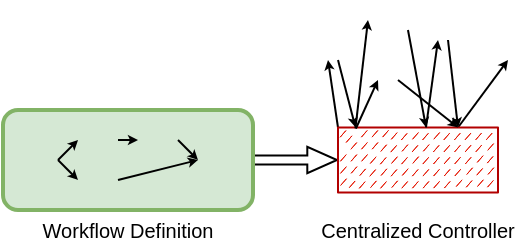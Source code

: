 <mxfile version="15.7.0" type="dropbox"><diagram id="YRmxafh_-nVxqGmwZTBy" name="Page-1"><mxGraphModel dx="813" dy="453" grid="1" gridSize="10" guides="1" tooltips="1" connect="1" arrows="1" fold="1" page="1" pageScale="1" pageWidth="850" pageHeight="1100" math="0" shadow="0"><root><mxCell id="0"/><mxCell id="1" parent="0"/><mxCell id="PoKREInXJnyAx2yR37GF-67" style="edgeStyle=orthogonalEdgeStyle;curved=1;rounded=0;orthogonalLoop=1;jettySize=auto;html=1;exitX=1;exitY=0.5;exitDx=0;exitDy=0;entryX=0;entryY=0.5;entryDx=0;entryDy=0;fontSize=10;fontColor=#000000;startArrow=none;startFill=0;endArrow=classic;endFill=1;strokeWidth=1;elbow=vertical;shape=flexArrow;width=4.571;startSize=4.617;endSize=4.617;endWidth=7.673;" edge="1" parent="1" source="PoKREInXJnyAx2yR37GF-22" target="PoKREInXJnyAx2yR37GF-66"><mxGeometry relative="1" as="geometry"/></mxCell><mxCell id="PoKREInXJnyAx2yR37GF-22" value="" style="rounded=1;whiteSpace=wrap;html=1;fillColor=#D5E8D4;sketch=0;fillStyle=solid;glass=0;shadow=0;strokeColor=#82b366;strokeWidth=2;" vertex="1" parent="1"><mxGeometry x="142.5" y="255" width="125" height="50" as="geometry"/></mxCell><mxCell id="PoKREInXJnyAx2yR37GF-13" style="edgeStyle=none;rounded=0;orthogonalLoop=1;jettySize=auto;html=1;exitX=1;exitY=0.5;exitDx=0;exitDy=0;entryX=0;entryY=0.5;entryDx=0;entryDy=0;endArrow=classic;endFill=1;startSize=2;endSize=2;strokeWidth=1;" edge="1" parent="1" source="PoKREInXJnyAx2yR37GF-4" target="PoKREInXJnyAx2yR37GF-6"><mxGeometry relative="1" as="geometry"/></mxCell><mxCell id="PoKREInXJnyAx2yR37GF-14" style="edgeStyle=none;rounded=0;orthogonalLoop=1;jettySize=auto;html=1;exitX=1;exitY=0.5;exitDx=0;exitDy=0;entryX=0;entryY=0.5;entryDx=0;entryDy=0;endArrow=classic;endFill=1;startSize=2;endSize=2;strokeWidth=1;" edge="1" parent="1" source="PoKREInXJnyAx2yR37GF-4" target="PoKREInXJnyAx2yR37GF-7"><mxGeometry relative="1" as="geometry"/></mxCell><mxCell id="PoKREInXJnyAx2yR37GF-4" value="" style="shape=image;verticalLabelPosition=bottom;labelBackgroundColor=#ffffff;verticalAlign=top;aspect=fixed;imageAspect=0;image=https://images.squarespace-cdn.com/content/v1/51814c87e4b0c1fda9c1fc50/1528473310893-RH0HG7R5C0QURMFQJBSU/600px-AWS_Lambda_logo.svg.png?format=500w;imageBackground=none;" vertex="1" parent="1"><mxGeometry x="150" y="270" width="20" height="20" as="geometry"/></mxCell><mxCell id="PoKREInXJnyAx2yR37GF-16" style="edgeStyle=none;rounded=0;orthogonalLoop=1;jettySize=auto;html=1;exitX=1;exitY=0.5;exitDx=0;exitDy=0;entryX=0;entryY=0.5;entryDx=0;entryDy=0;endArrow=classic;endFill=1;startSize=2;endSize=2;strokeWidth=1;" edge="1" parent="1" source="PoKREInXJnyAx2yR37GF-6" target="PoKREInXJnyAx2yR37GF-10"><mxGeometry relative="1" as="geometry"/></mxCell><mxCell id="PoKREInXJnyAx2yR37GF-6" value="" style="shape=image;verticalLabelPosition=bottom;labelBackgroundColor=#ffffff;verticalAlign=top;aspect=fixed;imageAspect=0;image=https://images.squarespace-cdn.com/content/v1/51814c87e4b0c1fda9c1fc50/1528473310893-RH0HG7R5C0QURMFQJBSU/600px-AWS_Lambda_logo.svg.png?format=500w;imageBackground=none;" vertex="1" parent="1"><mxGeometry x="180" y="260" width="20" height="20" as="geometry"/></mxCell><mxCell id="PoKREInXJnyAx2yR37GF-18" style="edgeStyle=none;rounded=0;orthogonalLoop=1;jettySize=auto;html=1;exitX=1;exitY=0.5;exitDx=0;exitDy=0;entryX=0;entryY=0.5;entryDx=0;entryDy=0;endArrow=classic;endFill=1;startSize=2;endSize=2;strokeWidth=1;" edge="1" parent="1" source="PoKREInXJnyAx2yR37GF-7" target="PoKREInXJnyAx2yR37GF-11"><mxGeometry relative="1" as="geometry"/></mxCell><mxCell id="PoKREInXJnyAx2yR37GF-7" value="" style="shape=image;verticalLabelPosition=bottom;labelBackgroundColor=#ffffff;verticalAlign=top;aspect=fixed;imageAspect=0;image=https://images.squarespace-cdn.com/content/v1/51814c87e4b0c1fda9c1fc50/1528473310893-RH0HG7R5C0QURMFQJBSU/600px-AWS_Lambda_logo.svg.png?format=500w;imageBackground=none;" vertex="1" parent="1"><mxGeometry x="180" y="280" width="20" height="20" as="geometry"/></mxCell><mxCell id="PoKREInXJnyAx2yR37GF-20" style="edgeStyle=none;rounded=0;orthogonalLoop=1;jettySize=auto;html=1;exitX=1;exitY=0.5;exitDx=0;exitDy=0;entryX=0;entryY=0.5;entryDx=0;entryDy=0;endArrow=classic;endFill=1;startSize=2;endSize=2;strokeWidth=1;" edge="1" parent="1" source="PoKREInXJnyAx2yR37GF-10" target="PoKREInXJnyAx2yR37GF-11"><mxGeometry relative="1" as="geometry"/></mxCell><mxCell id="PoKREInXJnyAx2yR37GF-10" value="" style="shape=image;verticalLabelPosition=bottom;labelBackgroundColor=#ffffff;verticalAlign=top;aspect=fixed;imageAspect=0;image=https://images.squarespace-cdn.com/content/v1/51814c87e4b0c1fda9c1fc50/1528473310893-RH0HG7R5C0QURMFQJBSU/600px-AWS_Lambda_logo.svg.png?format=500w;imageBackground=none;" vertex="1" parent="1"><mxGeometry x="210" y="260" width="20" height="20" as="geometry"/></mxCell><mxCell id="PoKREInXJnyAx2yR37GF-11" value="" style="shape=image;verticalLabelPosition=bottom;labelBackgroundColor=#ffffff;verticalAlign=top;aspect=fixed;imageAspect=0;image=https://images.squarespace-cdn.com/content/v1/51814c87e4b0c1fda9c1fc50/1528473310893-RH0HG7R5C0QURMFQJBSU/600px-AWS_Lambda_logo.svg.png?format=500w;imageBackground=none;" vertex="1" parent="1"><mxGeometry x="240" y="270" width="20" height="20" as="geometry"/></mxCell><mxCell id="PoKREInXJnyAx2yR37GF-24" value="&lt;font style=&quot;font-size: 10px&quot;&gt;Workflow Definition&lt;/font&gt;" style="text;html=1;strokeColor=none;fillColor=none;align=center;verticalAlign=middle;whiteSpace=wrap;rounded=0;shadow=0;glass=0;sketch=0;fillStyle=solid;" vertex="1" parent="1"><mxGeometry x="150" y="305" width="110" height="20" as="geometry"/></mxCell><mxCell id="PoKREInXJnyAx2yR37GF-85" style="edgeStyle=none;rounded=0;orthogonalLoop=1;jettySize=auto;html=1;exitX=0.75;exitY=0;exitDx=0;exitDy=0;entryX=0.5;entryY=1;entryDx=0;entryDy=0;fontSize=10;fontColor=#000000;startArrow=none;startFill=0;endArrow=classic;endFill=1;startSize=2;endSize=2;strokeWidth=1;elbow=vertical;" edge="1" parent="1" source="PoKREInXJnyAx2yR37GF-66" target="PoKREInXJnyAx2yR37GF-80"><mxGeometry relative="1" as="geometry"/></mxCell><mxCell id="PoKREInXJnyAx2yR37GF-89" style="edgeStyle=none;rounded=0;orthogonalLoop=1;jettySize=auto;html=1;exitX=0;exitY=0;exitDx=0;exitDy=0;entryX=0.5;entryY=1;entryDx=0;entryDy=0;fontSize=10;fontColor=#000000;startArrow=none;startFill=0;endArrow=classic;endFill=1;startSize=2;endSize=2;strokeWidth=1;elbow=vertical;" edge="1" parent="1" source="PoKREInXJnyAx2yR37GF-66" target="PoKREInXJnyAx2yR37GF-73"><mxGeometry relative="1" as="geometry"/></mxCell><mxCell id="PoKREInXJnyAx2yR37GF-66" value="" style="rounded=0;whiteSpace=wrap;html=1;shadow=0;glass=0;sketch=1;fillStyle=dashed;fontSize=10;fontColor=#000000;strokeColor=#B20000;strokeWidth=1;fillColor=#E51400;gradientColor=none;jiggle=0;expand=1;movable=1;rotatable=1;fixDash=0;autosize=0;resizable=0;disableMultiStrokeFill=0;disableMultiStroke=0;" vertex="1" parent="1"><mxGeometry x="310" y="263.75" width="80" height="32.5" as="geometry"/></mxCell><mxCell id="PoKREInXJnyAx2yR37GF-70" value="&lt;font style=&quot;font-size: 10px&quot;&gt;Centralized Controller&lt;br&gt;&lt;/font&gt;" style="text;html=1;strokeColor=none;fillColor=none;align=center;verticalAlign=middle;whiteSpace=wrap;rounded=0;shadow=0;glass=0;sketch=0;fillStyle=solid;" vertex="1" parent="1"><mxGeometry x="295" y="305" width="110" height="20" as="geometry"/></mxCell><mxCell id="PoKREInXJnyAx2yR37GF-90" style="edgeStyle=none;rounded=0;orthogonalLoop=1;jettySize=auto;html=1;exitX=0.75;exitY=1;exitDx=0;exitDy=0;entryX=0.109;entryY=-0.002;entryDx=0;entryDy=0;entryPerimeter=0;fontSize=10;fontColor=#000000;startArrow=none;startFill=0;endArrow=classic;endFill=1;startSize=2;endSize=2;strokeWidth=1;elbow=vertical;" edge="1" parent="1" source="PoKREInXJnyAx2yR37GF-73" target="PoKREInXJnyAx2yR37GF-66"><mxGeometry relative="1" as="geometry"/></mxCell><mxCell id="PoKREInXJnyAx2yR37GF-73" value="" style="shape=image;verticalLabelPosition=bottom;labelBackgroundColor=#ffffff;verticalAlign=top;aspect=fixed;imageAspect=0;image=https://images.squarespace-cdn.com/content/v1/51814c87e4b0c1fda9c1fc50/1528473310893-RH0HG7R5C0QURMFQJBSU/600px-AWS_Lambda_logo.svg.png?format=500w;imageBackground=none;" vertex="1" parent="1"><mxGeometry x="295" y="210" width="20" height="20" as="geometry"/></mxCell><mxCell id="PoKREInXJnyAx2yR37GF-91" style="edgeStyle=none;rounded=0;orthogonalLoop=1;jettySize=auto;html=1;exitX=0;exitY=0.5;exitDx=0;exitDy=0;entryX=0.109;entryY=0.015;entryDx=0;entryDy=0;entryPerimeter=0;fontSize=10;fontColor=#000000;startArrow=classic;startFill=1;endArrow=none;endFill=0;startSize=2;endSize=2;strokeWidth=1;elbow=vertical;" edge="1" parent="1" source="PoKREInXJnyAx2yR37GF-75" target="PoKREInXJnyAx2yR37GF-66"><mxGeometry relative="1" as="geometry"/></mxCell><mxCell id="PoKREInXJnyAx2yR37GF-94" style="edgeStyle=none;rounded=0;orthogonalLoop=1;jettySize=auto;html=1;exitX=1;exitY=0.75;exitDx=0;exitDy=0;entryX=0.55;entryY=-0.003;entryDx=0;entryDy=0;entryPerimeter=0;fontSize=10;fontColor=#000000;startArrow=none;startFill=0;endArrow=classic;endFill=1;startSize=2;endSize=2;strokeWidth=1;elbow=vertical;" edge="1" parent="1" source="PoKREInXJnyAx2yR37GF-75" target="PoKREInXJnyAx2yR37GF-66"><mxGeometry relative="1" as="geometry"/></mxCell><mxCell id="PoKREInXJnyAx2yR37GF-75" value="" style="shape=image;verticalLabelPosition=bottom;labelBackgroundColor=#ffffff;verticalAlign=top;aspect=fixed;imageAspect=0;image=https://images.squarespace-cdn.com/content/v1/51814c87e4b0c1fda9c1fc50/1528473310893-RH0HG7R5C0QURMFQJBSU/600px-AWS_Lambda_logo.svg.png?format=500w;imageBackground=none;" vertex="1" parent="1"><mxGeometry x="325" y="200" width="20" height="20" as="geometry"/></mxCell><mxCell id="PoKREInXJnyAx2yR37GF-92" style="edgeStyle=none;rounded=0;orthogonalLoop=1;jettySize=auto;html=1;exitX=0.25;exitY=1;exitDx=0;exitDy=0;entryX=0.112;entryY=0.015;entryDx=0;entryDy=0;entryPerimeter=0;fontSize=10;fontColor=#000000;startArrow=classic;startFill=1;endArrow=none;endFill=0;startSize=2;endSize=2;strokeWidth=1;elbow=vertical;" edge="1" parent="1" source="PoKREInXJnyAx2yR37GF-77" target="PoKREInXJnyAx2yR37GF-66"><mxGeometry relative="1" as="geometry"/></mxCell><mxCell id="PoKREInXJnyAx2yR37GF-96" style="edgeStyle=none;rounded=0;orthogonalLoop=1;jettySize=auto;html=1;exitX=0.75;exitY=1;exitDx=0;exitDy=0;entryX=0.75;entryY=0;entryDx=0;entryDy=0;fontSize=10;fontColor=#000000;startArrow=none;startFill=0;endArrow=classic;endFill=1;startSize=2;endSize=2;strokeWidth=1;elbow=vertical;" edge="1" parent="1" source="PoKREInXJnyAx2yR37GF-77" target="PoKREInXJnyAx2yR37GF-66"><mxGeometry relative="1" as="geometry"/></mxCell><mxCell id="PoKREInXJnyAx2yR37GF-77" value="" style="shape=image;verticalLabelPosition=bottom;labelBackgroundColor=#ffffff;verticalAlign=top;aspect=fixed;imageAspect=0;image=https://images.squarespace-cdn.com/content/v1/51814c87e4b0c1fda9c1fc50/1528473310893-RH0HG7R5C0QURMFQJBSU/600px-AWS_Lambda_logo.svg.png?format=500w;imageBackground=none;" vertex="1" parent="1"><mxGeometry x="325" y="220" width="20" height="20" as="geometry"/></mxCell><mxCell id="PoKREInXJnyAx2yR37GF-95" style="edgeStyle=none;rounded=0;orthogonalLoop=1;jettySize=auto;html=1;exitX=0.25;exitY=1;exitDx=0;exitDy=0;entryX=0.55;entryY=-0.003;entryDx=0;entryDy=0;entryPerimeter=0;fontSize=10;fontColor=#000000;startArrow=classic;startFill=1;endArrow=none;endFill=0;startSize=2;endSize=2;strokeWidth=1;elbow=vertical;" edge="1" parent="1" source="PoKREInXJnyAx2yR37GF-79" target="PoKREInXJnyAx2yR37GF-66"><mxGeometry relative="1" as="geometry"/></mxCell><mxCell id="PoKREInXJnyAx2yR37GF-97" style="edgeStyle=none;rounded=0;orthogonalLoop=1;jettySize=auto;html=1;exitX=0.5;exitY=1;exitDx=0;exitDy=0;entryX=0.75;entryY=0;entryDx=0;entryDy=0;fontSize=10;fontColor=#000000;startArrow=none;startFill=0;endArrow=classic;endFill=1;startSize=2;endSize=2;strokeWidth=1;elbow=vertical;" edge="1" parent="1" source="PoKREInXJnyAx2yR37GF-79" target="PoKREInXJnyAx2yR37GF-66"><mxGeometry relative="1" as="geometry"/></mxCell><mxCell id="PoKREInXJnyAx2yR37GF-79" value="" style="shape=image;verticalLabelPosition=bottom;labelBackgroundColor=#ffffff;verticalAlign=top;aspect=fixed;imageAspect=0;image=https://images.squarespace-cdn.com/content/v1/51814c87e4b0c1fda9c1fc50/1528473310893-RH0HG7R5C0QURMFQJBSU/600px-AWS_Lambda_logo.svg.png?format=500w;imageBackground=none;" vertex="1" parent="1"><mxGeometry x="355" y="200" width="20" height="20" as="geometry"/></mxCell><mxCell id="PoKREInXJnyAx2yR37GF-80" value="" style="shape=image;verticalLabelPosition=bottom;labelBackgroundColor=#ffffff;verticalAlign=top;aspect=fixed;imageAspect=0;image=https://images.squarespace-cdn.com/content/v1/51814c87e4b0c1fda9c1fc50/1528473310893-RH0HG7R5C0QURMFQJBSU/600px-AWS_Lambda_logo.svg.png?format=500w;imageBackground=none;" vertex="1" parent="1"><mxGeometry x="385" y="210" width="20" height="20" as="geometry"/></mxCell></root></mxGraphModel></diagram></mxfile>